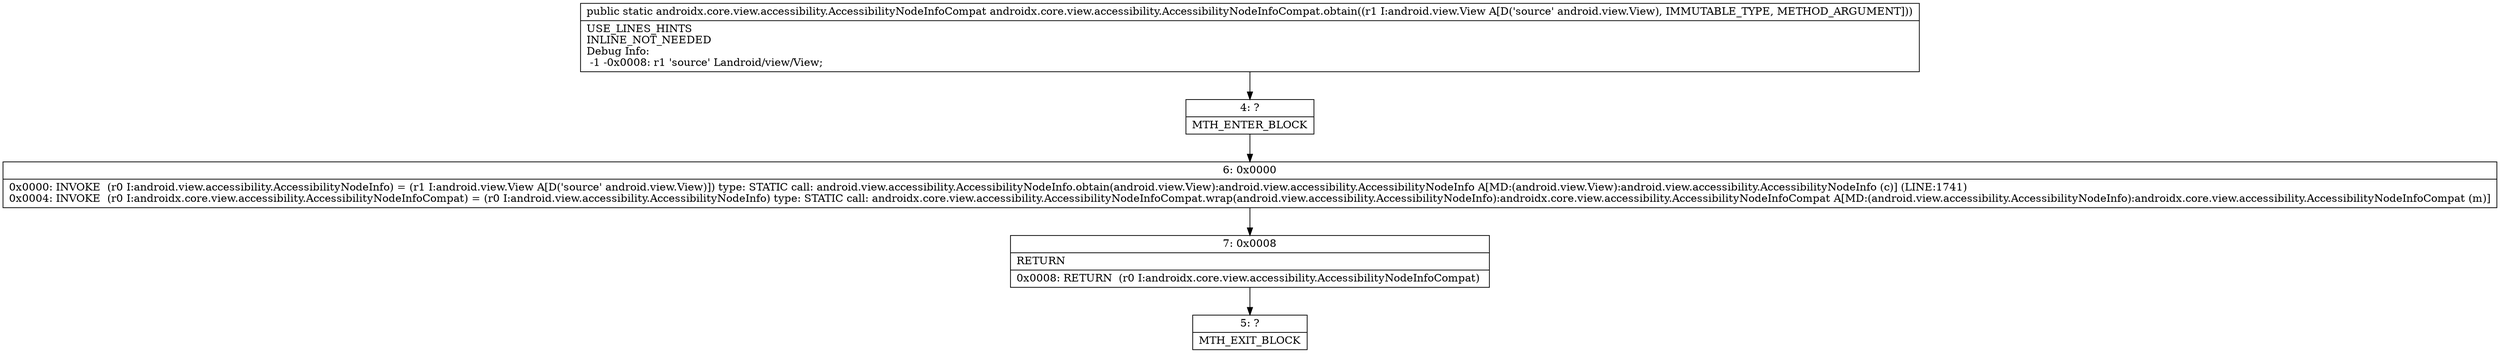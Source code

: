 digraph "CFG forandroidx.core.view.accessibility.AccessibilityNodeInfoCompat.obtain(Landroid\/view\/View;)Landroidx\/core\/view\/accessibility\/AccessibilityNodeInfoCompat;" {
Node_4 [shape=record,label="{4\:\ ?|MTH_ENTER_BLOCK\l}"];
Node_6 [shape=record,label="{6\:\ 0x0000|0x0000: INVOKE  (r0 I:android.view.accessibility.AccessibilityNodeInfo) = (r1 I:android.view.View A[D('source' android.view.View)]) type: STATIC call: android.view.accessibility.AccessibilityNodeInfo.obtain(android.view.View):android.view.accessibility.AccessibilityNodeInfo A[MD:(android.view.View):android.view.accessibility.AccessibilityNodeInfo (c)] (LINE:1741)\l0x0004: INVOKE  (r0 I:androidx.core.view.accessibility.AccessibilityNodeInfoCompat) = (r0 I:android.view.accessibility.AccessibilityNodeInfo) type: STATIC call: androidx.core.view.accessibility.AccessibilityNodeInfoCompat.wrap(android.view.accessibility.AccessibilityNodeInfo):androidx.core.view.accessibility.AccessibilityNodeInfoCompat A[MD:(android.view.accessibility.AccessibilityNodeInfo):androidx.core.view.accessibility.AccessibilityNodeInfoCompat (m)]\l}"];
Node_7 [shape=record,label="{7\:\ 0x0008|RETURN\l|0x0008: RETURN  (r0 I:androidx.core.view.accessibility.AccessibilityNodeInfoCompat) \l}"];
Node_5 [shape=record,label="{5\:\ ?|MTH_EXIT_BLOCK\l}"];
MethodNode[shape=record,label="{public static androidx.core.view.accessibility.AccessibilityNodeInfoCompat androidx.core.view.accessibility.AccessibilityNodeInfoCompat.obtain((r1 I:android.view.View A[D('source' android.view.View), IMMUTABLE_TYPE, METHOD_ARGUMENT]))  | USE_LINES_HINTS\lINLINE_NOT_NEEDED\lDebug Info:\l  \-1 \-0x0008: r1 'source' Landroid\/view\/View;\l}"];
MethodNode -> Node_4;Node_4 -> Node_6;
Node_6 -> Node_7;
Node_7 -> Node_5;
}

